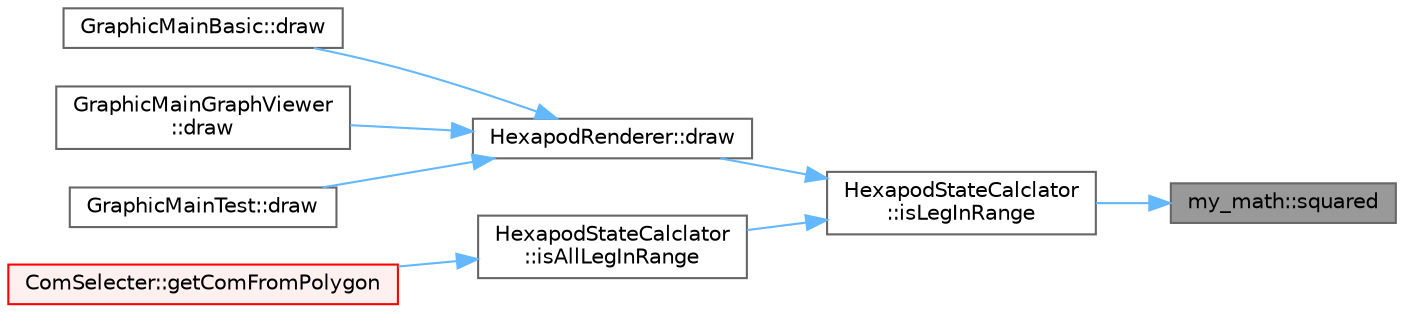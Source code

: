 digraph "my_math::squared"
{
 // LATEX_PDF_SIZE
  bgcolor="transparent";
  edge [fontname=Helvetica,fontsize=10,labelfontname=Helvetica,labelfontsize=10];
  node [fontname=Helvetica,fontsize=10,shape=box,height=0.2,width=0.4];
  rankdir="RL";
  Node1 [id="Node000001",label="my_math::squared",height=0.2,width=0.4,color="gray40", fillcolor="grey60", style="filled", fontcolor="black",tooltip="2乗した値を返す関数．"];
  Node1 -> Node2 [id="edge1_Node000001_Node000002",dir="back",color="steelblue1",style="solid",tooltip=" "];
  Node2 [id="Node000002",label="HexapodStateCalclator\l::isLegInRange",height=0.2,width=0.4,color="grey40", fillcolor="white", style="filled",URL="$class_hexapod_state_calclator.html#a44b81247eee6784742703a394716739d",tooltip="脚が可動範囲内かチェックする．速度重視のため，ざっくりとした計算を行う．"];
  Node2 -> Node3 [id="edge2_Node000002_Node000003",dir="back",color="steelblue1",style="solid",tooltip=" "];
  Node3 [id="Node000003",label="HexapodRenderer::draw",height=0.2,width=0.4,color="grey40", fillcolor="white", style="filled",URL="$class_hexapod_renderer.html#af729a4665d1f1c156ea4252619b51503",tooltip="ロボットを3D空間に描画する．"];
  Node3 -> Node4 [id="edge3_Node000003_Node000004",dir="back",color="steelblue1",style="solid",tooltip=" "];
  Node4 [id="Node000004",label="GraphicMainBasic::draw",height=0.2,width=0.4,color="grey40", fillcolor="white", style="filled",URL="$class_graphic_main_basic.html#ada25886ad88e0cfeeef64e90ff87dbbd",tooltip="描画を行う．ここでは描画系の処理のみを行い内部のデータを更新しないためconstを付けている．純粋仮想関数．"];
  Node3 -> Node5 [id="edge4_Node000003_Node000005",dir="back",color="steelblue1",style="solid",tooltip=" "];
  Node5 [id="Node000005",label="GraphicMainGraphViewer\l::draw",height=0.2,width=0.4,color="grey40", fillcolor="white", style="filled",URL="$class_graphic_main_graph_viewer.html#a7f964f335a3056e101dc8b27b3b26b8a",tooltip="描画を行う．ここでは描画系の処理のみを行い内部のデータを更新しないためconstを付けている．純粋仮想関数．"];
  Node3 -> Node6 [id="edge5_Node000003_Node000006",dir="back",color="steelblue1",style="solid",tooltip=" "];
  Node6 [id="Node000006",label="GraphicMainTest::draw",height=0.2,width=0.4,color="grey40", fillcolor="white", style="filled",URL="$class_graphic_main_test.html#a1594f9f66c5fb8fa9a67787463b0c7f5",tooltip="描画を行う．ここでは描画系の処理のみを行い内部のデータを更新しないためconstを付けている．純粋仮想関数．"];
  Node2 -> Node7 [id="edge6_Node000002_Node000007",dir="back",color="steelblue1",style="solid",tooltip=" "];
  Node7 [id="Node000007",label="HexapodStateCalclator\l::isAllLegInRange",height=0.2,width=0.4,color="grey40", fillcolor="white", style="filled",URL="$class_hexapod_state_calclator.html#af82fbd4d79a2f6e2204a79878ca84dc9",tooltip="全ての脚が可動範囲内かチェックする．速度重視のため，ざっくりとした計算を行う．"];
  Node7 -> Node8 [id="edge7_Node000007_Node000008",dir="back",color="steelblue1",style="solid",tooltip=" "];
  Node8 [id="Node000008",label="ComSelecter::getComFromPolygon",height=0.2,width=0.4,color="red", fillcolor="#FFF0F0", style="filled",URL="$class_com_selecter.html#a7557af617255e407ade97899f56c5bc2",tooltip="重心を求める"];
}
